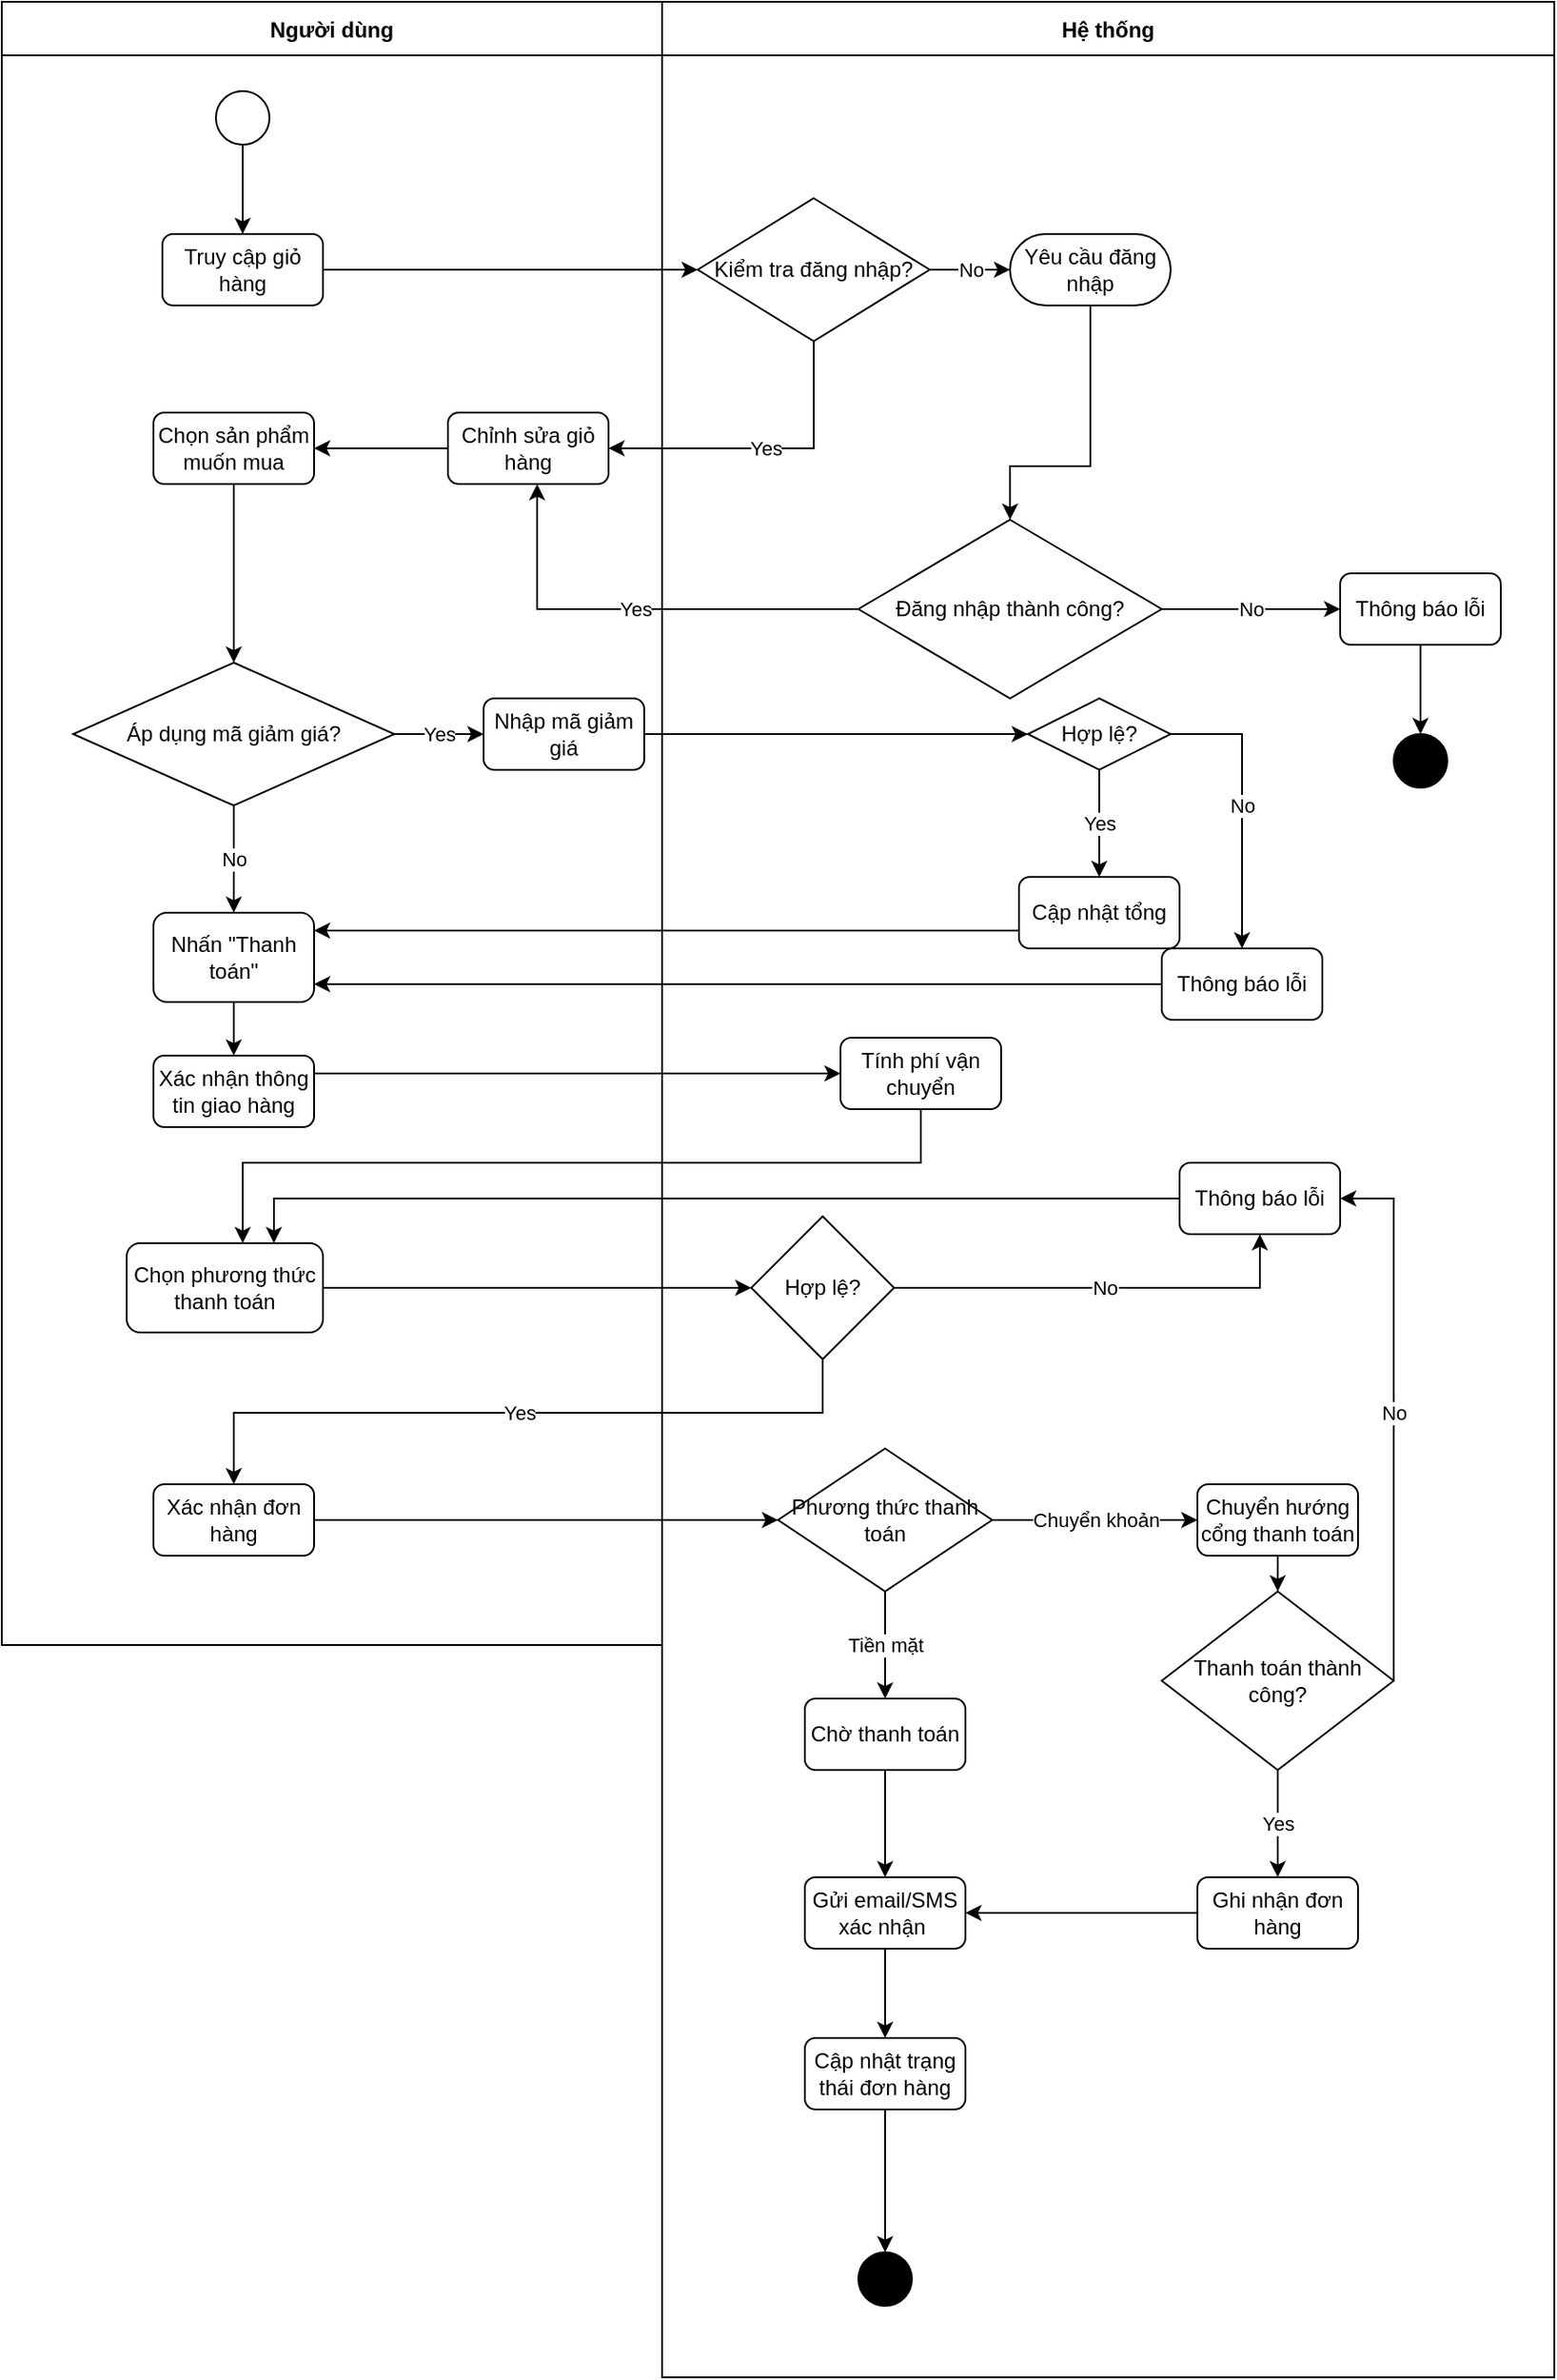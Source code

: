 <mxfile>
    <diagram id="9e7BRUzjvNmEs0wVggqz" name="Activity Diagram">
        <mxGraphModel dx="2377" dy="517" grid="1" gridSize="10" guides="1" tooltips="1" connect="1" arrows="1" fold="1" page="1" pageScale="1" pageWidth="850" pageHeight="1100" math="0" shadow="0">
            <root>
                <mxCell id="0"/>
                <mxCell id="1" parent="0"/>
                <mxCell id="2" value="Người dùng" style="swimlane;startSize=30;" parent="1" vertex="1">
                    <mxGeometry x="110" y="50" width="370" height="920" as="geometry"/>
                </mxCell>
                <mxCell id="3" value="" style="ellipse;whiteSpace=wrap;html=1;aspect=fixed;" parent="2" vertex="1">
                    <mxGeometry x="120" y="50" width="30" height="30" as="geometry"/>
                </mxCell>
                <mxCell id="4" value="Truy cập giỏ hàng" style="rounded=1;whiteSpace=wrap;html=1;" parent="2" vertex="1">
                    <mxGeometry x="90" y="130" width="90" height="40" as="geometry"/>
                </mxCell>
                <mxCell id="5" value="Chỉnh sửa giỏ hàng" style="rounded=1;whiteSpace=wrap;html=1;" parent="2" vertex="1">
                    <mxGeometry x="250" y="230" width="90" height="40" as="geometry"/>
                </mxCell>
                <mxCell id="6" value="Áp dụng mã giảm giá?" style="rhombus;whiteSpace=wrap;html=1;" parent="2" vertex="1">
                    <mxGeometry x="40" y="370" width="180" height="80" as="geometry"/>
                </mxCell>
                <mxCell id="7" value="Nhập mã giảm giá" style="rounded=1;whiteSpace=wrap;html=1;" parent="2" vertex="1">
                    <mxGeometry x="270" y="390" width="90" height="40" as="geometry"/>
                </mxCell>
                <mxCell id="8" value="Nhấn &quot;Thanh toán&quot;" style="rounded=1;whiteSpace=wrap;html=1;" parent="2" vertex="1">
                    <mxGeometry x="85" y="510" width="90" height="50" as="geometry"/>
                </mxCell>
                <mxCell id="9" value="Xác nhận thông tin giao hàng" style="rounded=1;whiteSpace=wrap;html=1;" parent="2" vertex="1">
                    <mxGeometry x="85" y="590" width="90" height="40" as="geometry"/>
                </mxCell>
                <mxCell id="10" value="Chọn phương thức thanh toán" style="rounded=1;whiteSpace=wrap;html=1;" parent="2" vertex="1">
                    <mxGeometry x="70" y="695" width="110" height="50" as="geometry"/>
                </mxCell>
                <mxCell id="11" value="Xác nhận đơn hàng" style="rounded=1;whiteSpace=wrap;html=1;" parent="2" vertex="1">
                    <mxGeometry x="85" y="830" width="90" height="40" as="geometry"/>
                </mxCell>
                <mxCell id="53" value="Yes" style="edgeStyle=orthogonalEdgeStyle;rounded=0;html=1;jettySize=auto;orthogonalLoop=1;entryX=0.5;entryY=0;entryDx=0;entryDy=0;exitX=0.5;exitY=1;exitDx=0;exitDy=0;" parent="2" source="22" target="11" edge="1">
                    <mxGeometry relative="1" as="geometry">
                        <mxPoint x="810.091" y="699.959" as="sourcePoint"/>
                        <mxPoint x="135" y="770" as="targetPoint"/>
                        <Array as="points">
                            <mxPoint x="460" y="790"/>
                            <mxPoint x="130" y="790"/>
                        </Array>
                    </mxGeometry>
                </mxCell>
                <mxCell id="43" value="No" style="edgeStyle=orthogonalEdgeStyle;rounded=0;html=1;jettySize=auto;orthogonalLoop=1;entryX=0.5;entryY=0;entryDx=0;entryDy=0;" parent="2" source="6" target="8" edge="1">
                    <mxGeometry relative="1" as="geometry">
                        <mxPoint x="60" y="490" as="targetPoint"/>
                        <Array as="points">
                            <mxPoint x="130" y="500"/>
                        </Array>
                    </mxGeometry>
                </mxCell>
                <mxCell id="71" value="Chọn sản phẩm muốn mua" style="rounded=1;whiteSpace=wrap;html=1;" vertex="1" parent="2">
                    <mxGeometry x="85" y="230" width="90" height="40" as="geometry"/>
                </mxCell>
                <mxCell id="41" style="edgeStyle=orthogonalEdgeStyle;rounded=0;html=1;jettySize=auto;orthogonalLoop=1;entryX=1;entryY=0.5;entryDx=0;entryDy=0;" parent="2" source="5" target="71" edge="1">
                    <mxGeometry relative="1" as="geometry"/>
                </mxCell>
                <mxCell id="72" style="edgeStyle=orthogonalEdgeStyle;rounded=0;html=1;jettySize=auto;orthogonalLoop=1;entryX=0.5;entryY=0;entryDx=0;entryDy=0;exitX=0.5;exitY=1;exitDx=0;exitDy=0;" edge="1" parent="2" source="71" target="6">
                    <mxGeometry relative="1" as="geometry">
                        <mxPoint x="140" y="280" as="sourcePoint"/>
                        <mxPoint x="85" y="310" as="targetPoint"/>
                        <Array as="points">
                            <mxPoint x="130" y="320"/>
                            <mxPoint x="130" y="320"/>
                        </Array>
                    </mxGeometry>
                </mxCell>
                <mxCell id="12" value="Hệ thống" style="swimlane;startSize=30;" parent="1" vertex="1">
                    <mxGeometry x="480" y="50" width="500" height="1330" as="geometry"/>
                </mxCell>
                <mxCell id="13" value="Kiểm tra đăng nhập?" style="rhombus;whiteSpace=wrap;html=1;" parent="12" vertex="1">
                    <mxGeometry x="20" y="110" width="130" height="80" as="geometry"/>
                </mxCell>
                <mxCell id="14" value="Yêu cầu đăng nhập" style="rounded=1;whiteSpace=wrap;html=1;arcSize=50;" parent="12" vertex="1">
                    <mxGeometry x="195" y="130" width="90" height="40" as="geometry"/>
                </mxCell>
                <mxCell id="15" value="Đăng nhập thành công?" style="rhombus;whiteSpace=wrap;html=1;" parent="12" vertex="1">
                    <mxGeometry x="110" y="290" width="170" height="100" as="geometry"/>
                </mxCell>
                <mxCell id="16" value="Thông báo lỗi" style="rounded=1;whiteSpace=wrap;html=1;" parent="12" vertex="1">
                    <mxGeometry x="380" y="320" width="90" height="40" as="geometry"/>
                </mxCell>
                <mxCell id="17" value="" style="ellipse;whiteSpace=wrap;html=1;aspect=fixed;fillColor=#000000;" parent="12" vertex="1">
                    <mxGeometry x="410" y="410" width="30" height="30" as="geometry"/>
                </mxCell>
                <mxCell id="18" value="Hợp lệ?" style="rhombus;whiteSpace=wrap;html=1;" parent="12" vertex="1">
                    <mxGeometry x="205" y="390" width="80" height="40" as="geometry"/>
                </mxCell>
                <mxCell id="19" value="Cập nhật tổng" style="rounded=1;whiteSpace=wrap;html=1;" parent="12" vertex="1">
                    <mxGeometry x="200" y="490" width="90" height="40" as="geometry"/>
                </mxCell>
                <mxCell id="21" value="Tính phí vận chuyển" style="rounded=1;whiteSpace=wrap;html=1;" parent="12" vertex="1">
                    <mxGeometry x="100" y="580" width="90" height="40" as="geometry"/>
                </mxCell>
                <mxCell id="24" value="Phương thức thanh toán" style="rhombus;whiteSpace=wrap;html=1;" parent="12" vertex="1">
                    <mxGeometry x="65" y="810" width="120" height="80" as="geometry"/>
                </mxCell>
                <mxCell id="25" value="Chờ thanh toán" style="rounded=1;whiteSpace=wrap;html=1;" parent="12" vertex="1">
                    <mxGeometry x="80" y="950" width="90" height="40" as="geometry"/>
                </mxCell>
                <mxCell id="27" value="Thanh toán thành công?" style="rhombus;whiteSpace=wrap;html=1;" parent="12" vertex="1">
                    <mxGeometry x="280" y="890" width="130" height="100" as="geometry"/>
                </mxCell>
                <mxCell id="28" value="Ghi nhận đơn hàng" style="rounded=1;whiteSpace=wrap;html=1;" parent="12" vertex="1">
                    <mxGeometry x="300" y="1050" width="90" height="40" as="geometry"/>
                </mxCell>
                <mxCell id="30" value="Gửi email/SMS xác nhận&amp;nbsp;" style="rounded=1;whiteSpace=wrap;html=1;" parent="12" vertex="1">
                    <mxGeometry x="80" y="1050" width="90" height="40" as="geometry"/>
                </mxCell>
                <mxCell id="31" value="Cập nhật trạng thái đơn hàng" style="rounded=1;whiteSpace=wrap;html=1;" parent="12" vertex="1">
                    <mxGeometry x="80" y="1140" width="90" height="40" as="geometry"/>
                </mxCell>
                <mxCell id="32" value="" style="ellipse;whiteSpace=wrap;html=1;aspect=fixed;fillColor=#000000;" parent="12" vertex="1">
                    <mxGeometry x="110" y="1260" width="30" height="30" as="geometry"/>
                </mxCell>
                <mxCell id="22" value="Hợp lệ?" style="rhombus;whiteSpace=wrap;html=1;" parent="12" vertex="1">
                    <mxGeometry x="50" y="680" width="80" height="80" as="geometry"/>
                </mxCell>
                <mxCell id="54" value="No" style="edgeStyle=orthogonalEdgeStyle;rounded=0;html=1;jettySize=auto;orthogonalLoop=1;entryX=0.5;entryY=1;entryDx=0;entryDy=0;" parent="12" source="22" target="69" edge="1">
                    <mxGeometry relative="1" as="geometry"/>
                </mxCell>
                <mxCell id="50" style="edgeStyle=orthogonalEdgeStyle;rounded=0;html=1;jettySize=auto;orthogonalLoop=1;exitX=1;exitY=0.5;exitDx=0;exitDy=0;entryX=0;entryY=0.5;entryDx=0;entryDy=0;" parent="12" source="9" target="21" edge="1">
                    <mxGeometry relative="1" as="geometry">
                        <Array as="points">
                            <mxPoint x="-50" y="600"/>
                            <mxPoint x="-50" y="600"/>
                        </Array>
                    </mxGeometry>
                </mxCell>
                <mxCell id="26" value="Chuyển hướng cổng thanh toán" style="rounded=1;whiteSpace=wrap;html=1;" parent="12" vertex="1">
                    <mxGeometry x="300" y="830" width="90" height="40" as="geometry"/>
                </mxCell>
                <mxCell id="58" value="Chuyển khoản" style="edgeStyle=orthogonalEdgeStyle;rounded=0;html=1;jettySize=auto;orthogonalLoop=1;" parent="12" source="24" target="26" edge="1">
                    <mxGeometry relative="1" as="geometry"/>
                </mxCell>
                <mxCell id="59" style="edgeStyle=orthogonalEdgeStyle;rounded=0;html=1;jettySize=auto;orthogonalLoop=1;" parent="12" source="26" target="27" edge="1">
                    <mxGeometry relative="1" as="geometry"/>
                </mxCell>
                <mxCell id="61" value="No" style="edgeStyle=orthogonalEdgeStyle;rounded=0;html=1;jettySize=auto;orthogonalLoop=1;entryX=1;entryY=0.5;entryDx=0;entryDy=0;exitX=1;exitY=0.5;exitDx=0;exitDy=0;" parent="12" source="27" target="69" edge="1">
                    <mxGeometry relative="1" as="geometry">
                        <mxPoint x="635" y="720" as="targetPoint"/>
                        <Array as="points">
                            <mxPoint x="410" y="670"/>
                        </Array>
                    </mxGeometry>
                </mxCell>
                <mxCell id="20" value="Thông báo lỗi" style="rounded=1;whiteSpace=wrap;html=1;" parent="12" vertex="1">
                    <mxGeometry x="280" y="530" width="90" height="40" as="geometry"/>
                </mxCell>
                <mxCell id="46" value="No" style="edgeStyle=orthogonalEdgeStyle;rounded=0;html=1;jettySize=auto;orthogonalLoop=1;" parent="12" source="18" target="20" edge="1">
                    <mxGeometry relative="1" as="geometry">
                        <Array as="points">
                            <mxPoint x="325" y="410"/>
                        </Array>
                    </mxGeometry>
                </mxCell>
                <mxCell id="69" value="Thông báo lỗi" style="rounded=1;whiteSpace=wrap;html=1;" vertex="1" parent="12">
                    <mxGeometry x="290" y="650" width="90" height="40" as="geometry"/>
                </mxCell>
                <mxCell id="33" style="edgeStyle=orthogonalEdgeStyle;rounded=0;html=1;jettySize=auto;orthogonalLoop=1;" parent="1" source="3" target="4" edge="1">
                    <mxGeometry relative="1" as="geometry"/>
                </mxCell>
                <mxCell id="34" style="edgeStyle=orthogonalEdgeStyle;rounded=0;html=1;jettySize=auto;orthogonalLoop=1;" parent="1" source="4" target="13" edge="1">
                    <mxGeometry relative="1" as="geometry"/>
                </mxCell>
                <mxCell id="35" value="No" style="edgeStyle=orthogonalEdgeStyle;rounded=0;html=1;jettySize=auto;orthogonalLoop=1;entryX=0;entryY=0.5;entryDx=0;entryDy=0;exitX=1;exitY=0.5;exitDx=0;exitDy=0;" parent="1" source="13" target="14" edge="1">
                    <mxGeometry relative="1" as="geometry"/>
                </mxCell>
                <mxCell id="36" value="Yes" style="edgeStyle=orthogonalEdgeStyle;rounded=0;html=1;jettySize=auto;orthogonalLoop=1;" parent="1" source="13" target="5" edge="1">
                    <mxGeometry relative="1" as="geometry">
                        <Array as="points">
                            <mxPoint x="565" y="300"/>
                        </Array>
                    </mxGeometry>
                </mxCell>
                <mxCell id="37" style="edgeStyle=orthogonalEdgeStyle;rounded=0;html=1;jettySize=auto;orthogonalLoop=1;entryX=0.5;entryY=0;entryDx=0;entryDy=0;" parent="1" source="14" target="15" edge="1">
                    <mxGeometry relative="1" as="geometry">
                        <Array as="points">
                            <mxPoint x="720" y="310"/>
                            <mxPoint x="675" y="310"/>
                        </Array>
                    </mxGeometry>
                </mxCell>
                <mxCell id="38" value="Yes" style="edgeStyle=orthogonalEdgeStyle;rounded=0;html=1;jettySize=auto;orthogonalLoop=1;exitX=0;exitY=0.5;exitDx=0;exitDy=0;" parent="1" source="15" target="5" edge="1">
                    <mxGeometry relative="1" as="geometry">
                        <Array as="points">
                            <mxPoint x="410" y="390"/>
                        </Array>
                    </mxGeometry>
                </mxCell>
                <mxCell id="39" value="No" style="edgeStyle=orthogonalEdgeStyle;rounded=0;html=1;jettySize=auto;orthogonalLoop=1;" parent="1" source="15" target="16" edge="1">
                    <mxGeometry relative="1" as="geometry"/>
                </mxCell>
                <mxCell id="40" style="edgeStyle=orthogonalEdgeStyle;rounded=0;html=1;jettySize=auto;orthogonalLoop=1;" parent="1" source="16" target="17" edge="1">
                    <mxGeometry relative="1" as="geometry"/>
                </mxCell>
                <mxCell id="42" value="Yes" style="edgeStyle=orthogonalEdgeStyle;rounded=0;html=1;jettySize=auto;orthogonalLoop=1;" parent="1" source="6" target="7" edge="1">
                    <mxGeometry relative="1" as="geometry"/>
                </mxCell>
                <mxCell id="44" style="edgeStyle=orthogonalEdgeStyle;rounded=0;html=1;jettySize=auto;orthogonalLoop=1;" parent="1" source="7" target="18" edge="1">
                    <mxGeometry relative="1" as="geometry"/>
                </mxCell>
                <mxCell id="45" value="Yes" style="edgeStyle=orthogonalEdgeStyle;rounded=0;html=1;jettySize=auto;orthogonalLoop=1;" parent="1" source="18" target="19" edge="1">
                    <mxGeometry relative="1" as="geometry"/>
                </mxCell>
                <mxCell id="47" style="edgeStyle=orthogonalEdgeStyle;rounded=0;html=1;jettySize=auto;orthogonalLoop=1;" parent="1" source="19" target="8" edge="1">
                    <mxGeometry relative="1" as="geometry">
                        <Array as="points">
                            <mxPoint x="480" y="570"/>
                            <mxPoint x="480" y="570"/>
                        </Array>
                    </mxGeometry>
                </mxCell>
                <mxCell id="48" style="edgeStyle=orthogonalEdgeStyle;rounded=0;html=1;jettySize=auto;orthogonalLoop=1;" parent="1" source="20" target="8" edge="1">
                    <mxGeometry relative="1" as="geometry">
                        <Array as="points">
                            <mxPoint x="520" y="600"/>
                            <mxPoint x="520" y="600"/>
                        </Array>
                    </mxGeometry>
                </mxCell>
                <mxCell id="49" style="edgeStyle=orthogonalEdgeStyle;rounded=0;html=1;jettySize=auto;orthogonalLoop=1;" parent="1" source="8" target="9" edge="1">
                    <mxGeometry relative="1" as="geometry"/>
                </mxCell>
                <mxCell id="51" style="edgeStyle=orthogonalEdgeStyle;rounded=0;html=1;jettySize=auto;orthogonalLoop=1;exitX=0.5;exitY=1;exitDx=0;exitDy=0;" parent="1" source="21" target="10" edge="1">
                    <mxGeometry relative="1" as="geometry">
                        <Array as="points">
                            <mxPoint x="625" y="700"/>
                            <mxPoint x="245" y="700"/>
                        </Array>
                    </mxGeometry>
                </mxCell>
                <mxCell id="52" style="edgeStyle=orthogonalEdgeStyle;rounded=0;html=1;jettySize=auto;orthogonalLoop=1;" parent="1" source="10" target="22" edge="1">
                    <mxGeometry relative="1" as="geometry"/>
                </mxCell>
                <mxCell id="57" value="Tiền mặt" style="edgeStyle=orthogonalEdgeStyle;rounded=0;html=1;jettySize=auto;orthogonalLoop=1;exitX=0.5;exitY=1;exitDx=0;exitDy=0;" parent="1" source="24" target="25" edge="1">
                    <mxGeometry relative="1" as="geometry"/>
                </mxCell>
                <mxCell id="60" value="Yes" style="edgeStyle=orthogonalEdgeStyle;rounded=0;html=1;jettySize=auto;orthogonalLoop=1;" parent="1" source="27" target="28" edge="1">
                    <mxGeometry relative="1" as="geometry"/>
                </mxCell>
                <mxCell id="63" style="edgeStyle=orthogonalEdgeStyle;rounded=0;html=1;jettySize=auto;orthogonalLoop=1;" parent="1" source="25" target="30" edge="1">
                    <mxGeometry relative="1" as="geometry"/>
                </mxCell>
                <mxCell id="64" style="edgeStyle=orthogonalEdgeStyle;rounded=0;html=1;jettySize=auto;orthogonalLoop=1;" parent="1" source="28" target="30" edge="1">
                    <mxGeometry relative="1" as="geometry"/>
                </mxCell>
                <mxCell id="65" style="edgeStyle=orthogonalEdgeStyle;rounded=0;html=1;jettySize=auto;orthogonalLoop=1;" parent="1" source="30" target="31" edge="1">
                    <mxGeometry relative="1" as="geometry"/>
                </mxCell>
                <mxCell id="66" style="edgeStyle=orthogonalEdgeStyle;rounded=0;html=1;jettySize=auto;orthogonalLoop=1;" parent="1" source="31" target="32" edge="1">
                    <mxGeometry relative="1" as="geometry"/>
                </mxCell>
                <mxCell id="56" style="edgeStyle=orthogonalEdgeStyle;rounded=0;html=1;jettySize=auto;orthogonalLoop=1;entryX=0;entryY=0.5;entryDx=0;entryDy=0;exitX=1;exitY=0.5;exitDx=0;exitDy=0;" parent="1" source="11" target="24" edge="1">
                    <mxGeometry relative="1" as="geometry">
                        <mxPoint x="224.91" y="920" as="sourcePoint"/>
                        <mxPoint x="780" y="830" as="targetPoint"/>
                        <Array as="points">
                            <mxPoint x="420" y="900"/>
                            <mxPoint x="420" y="900"/>
                        </Array>
                    </mxGeometry>
                </mxCell>
                <mxCell id="70" style="edgeStyle=orthogonalEdgeStyle;rounded=0;html=1;jettySize=auto;orthogonalLoop=1;exitX=0;exitY=0.5;exitDx=0;exitDy=0;entryX=0.75;entryY=0;entryDx=0;entryDy=0;" edge="1" parent="1" source="69" target="10">
                    <mxGeometry relative="1" as="geometry">
                        <mxPoint x="790" y="1130" as="sourcePoint"/>
                        <mxPoint x="660" y="1130" as="targetPoint"/>
                    </mxGeometry>
                </mxCell>
            </root>
        </mxGraphModel>
    </diagram>
</mxfile>